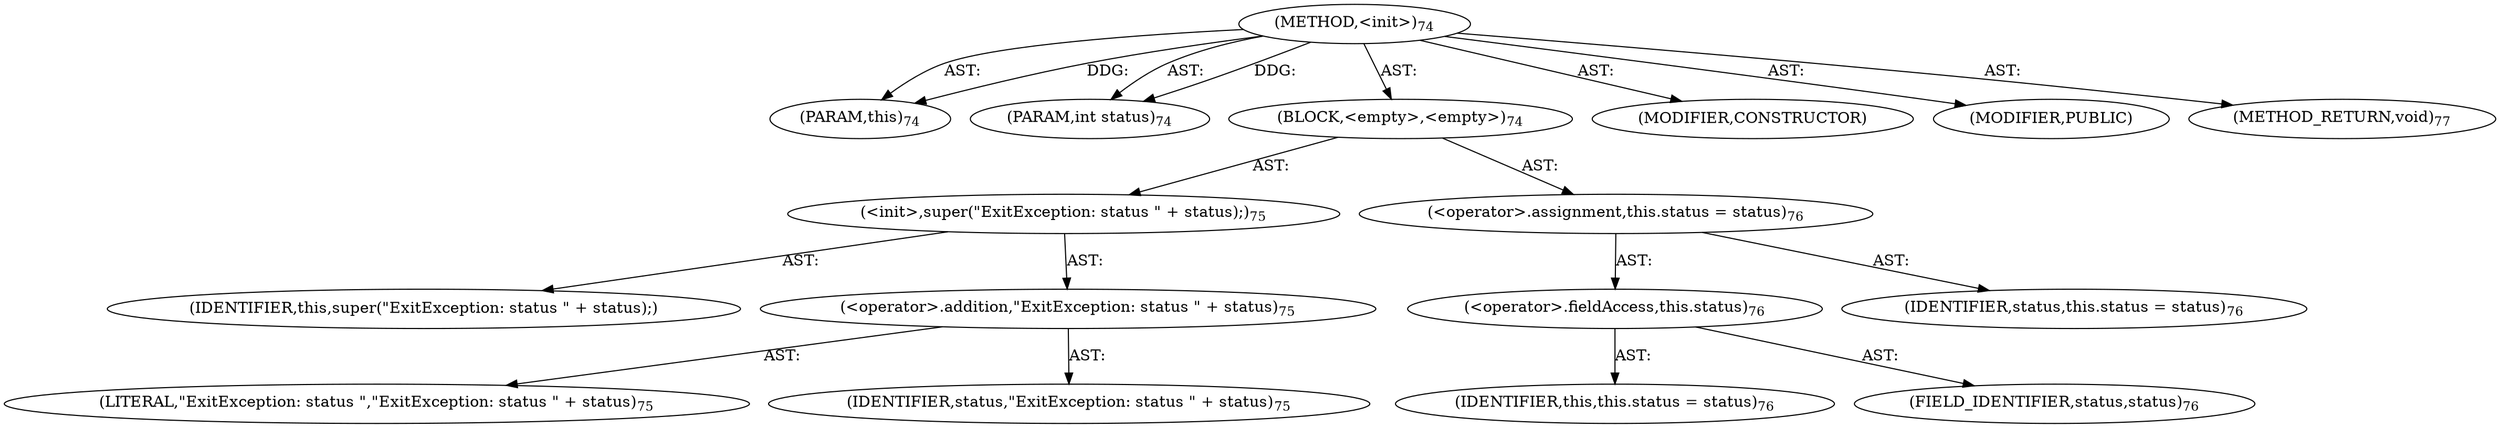 digraph "&lt;init&gt;" {  
"111669149696" [label = <(METHOD,&lt;init&gt;)<SUB>74</SUB>> ]
"115964116992" [label = <(PARAM,this)<SUB>74</SUB>> ]
"115964116994" [label = <(PARAM,int status)<SUB>74</SUB>> ]
"25769803776" [label = <(BLOCK,&lt;empty&gt;,&lt;empty&gt;)<SUB>74</SUB>> ]
"30064771072" [label = <(&lt;init&gt;,super(&quot;ExitException: status &quot; + status);)<SUB>75</SUB>> ]
"68719476736" [label = <(IDENTIFIER,this,super(&quot;ExitException: status &quot; + status);)> ]
"30064771073" [label = <(&lt;operator&gt;.addition,&quot;ExitException: status &quot; + status)<SUB>75</SUB>> ]
"90194313216" [label = <(LITERAL,&quot;ExitException: status &quot;,&quot;ExitException: status &quot; + status)<SUB>75</SUB>> ]
"68719476740" [label = <(IDENTIFIER,status,&quot;ExitException: status &quot; + status)<SUB>75</SUB>> ]
"30064771075" [label = <(&lt;operator&gt;.assignment,this.status = status)<SUB>76</SUB>> ]
"30064771076" [label = <(&lt;operator&gt;.fieldAccess,this.status)<SUB>76</SUB>> ]
"68719476737" [label = <(IDENTIFIER,this,this.status = status)<SUB>76</SUB>> ]
"55834574848" [label = <(FIELD_IDENTIFIER,status,status)<SUB>76</SUB>> ]
"68719476742" [label = <(IDENTIFIER,status,this.status = status)<SUB>76</SUB>> ]
"133143986177" [label = <(MODIFIER,CONSTRUCTOR)> ]
"133143986178" [label = <(MODIFIER,PUBLIC)> ]
"128849018880" [label = <(METHOD_RETURN,void)<SUB>77</SUB>> ]
  "111669149696" -> "115964116992"  [ label = "AST: "] 
  "111669149696" -> "115964116994"  [ label = "AST: "] 
  "111669149696" -> "25769803776"  [ label = "AST: "] 
  "111669149696" -> "133143986177"  [ label = "AST: "] 
  "111669149696" -> "133143986178"  [ label = "AST: "] 
  "111669149696" -> "128849018880"  [ label = "AST: "] 
  "25769803776" -> "30064771072"  [ label = "AST: "] 
  "25769803776" -> "30064771075"  [ label = "AST: "] 
  "30064771072" -> "68719476736"  [ label = "AST: "] 
  "30064771072" -> "30064771073"  [ label = "AST: "] 
  "30064771073" -> "90194313216"  [ label = "AST: "] 
  "30064771073" -> "68719476740"  [ label = "AST: "] 
  "30064771075" -> "30064771076"  [ label = "AST: "] 
  "30064771075" -> "68719476742"  [ label = "AST: "] 
  "30064771076" -> "68719476737"  [ label = "AST: "] 
  "30064771076" -> "55834574848"  [ label = "AST: "] 
  "111669149696" -> "115964116992"  [ label = "DDG: "] 
  "111669149696" -> "115964116994"  [ label = "DDG: "] 
}
